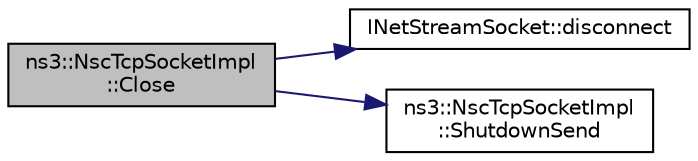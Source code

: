 digraph "ns3::NscTcpSocketImpl::Close"
{
 // LATEX_PDF_SIZE
  edge [fontname="Helvetica",fontsize="10",labelfontname="Helvetica",labelfontsize="10"];
  node [fontname="Helvetica",fontsize="10",shape=record];
  rankdir="LR";
  Node1 [label="ns3::NscTcpSocketImpl\l::Close",height=0.2,width=0.4,color="black", fillcolor="grey75", style="filled", fontcolor="black",tooltip="Close a socket."];
  Node1 -> Node2 [color="midnightblue",fontsize="10",style="solid",fontname="Helvetica"];
  Node2 [label="INetStreamSocket::disconnect",height=0.2,width=0.4,color="black", fillcolor="white", style="filled",URL="$struct_i_net_stream_socket.html#a902ff1a4caaab6e819e4bfae667a2108",tooltip="Disconnect from a remote peer."];
  Node1 -> Node3 [color="midnightblue",fontsize="10",style="solid",fontname="Helvetica"];
  Node3 [label="ns3::NscTcpSocketImpl\l::ShutdownSend",height=0.2,width=0.4,color="black", fillcolor="white", style="filled",URL="$classns3_1_1_nsc_tcp_socket_impl.html#a20088ea0fb9651924fcd5c5f0204edcb",tooltip=" "];
}
